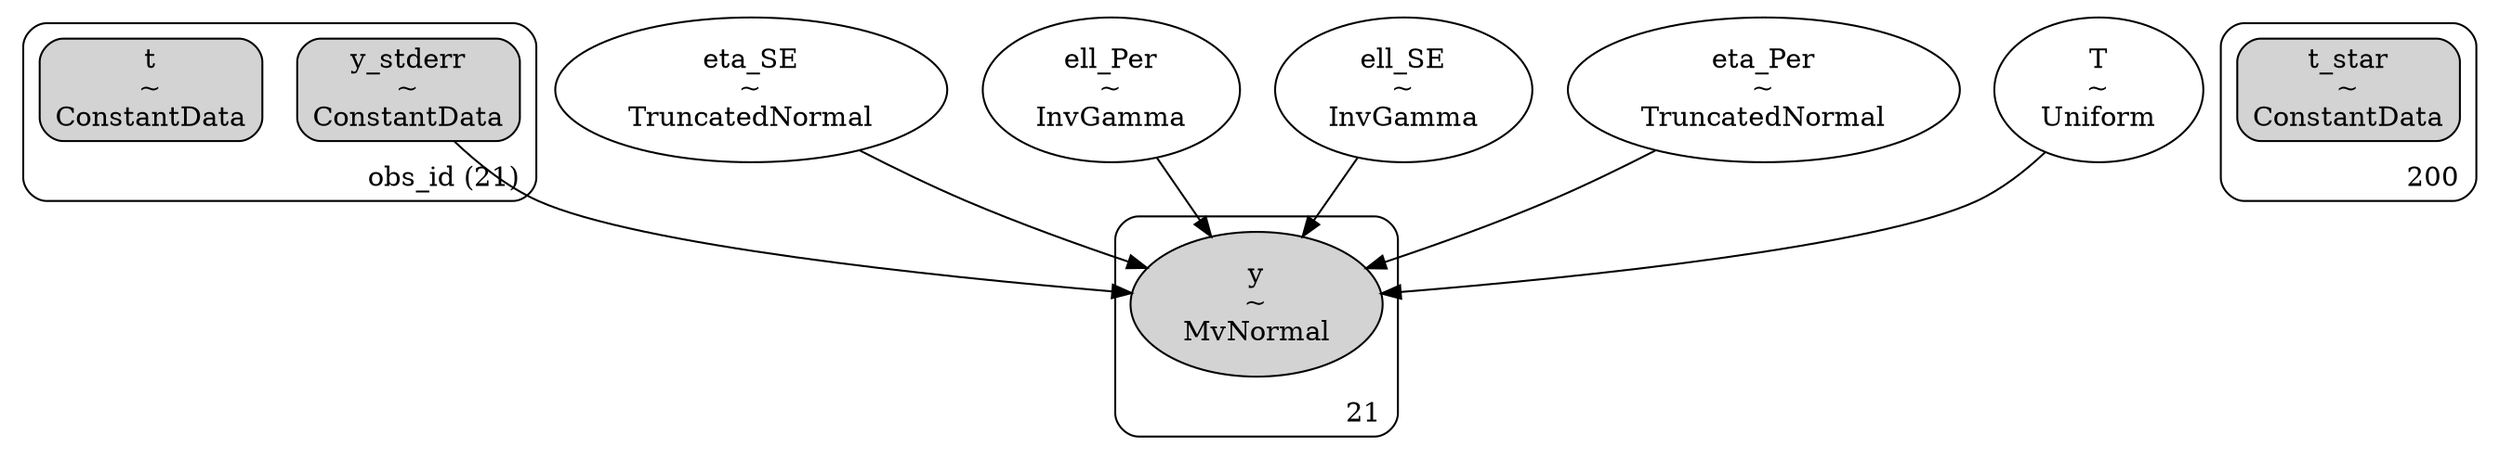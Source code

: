 digraph {
	subgraph "clusterobs_id (21)" {
		y_stderr [label="y_stderr
~
ConstantData" shape=box style="rounded, filled"]
		t [label="t
~
ConstantData" shape=box style="rounded, filled"]
		label="obs_id (21)" labeljust=r labelloc=b style=rounded
	}
	subgraph cluster200 {
		t_star [label="t_star
~
ConstantData" shape=box style="rounded, filled"]
		label=200 labeljust=r labelloc=b style=rounded
	}
	eta_SE [label="eta_SE
~
TruncatedNormal" shape=ellipse]
	ell_Per [label="ell_Per
~
InvGamma" shape=ellipse]
	ell_SE [label="ell_SE
~
InvGamma" shape=ellipse]
	eta_Per [label="eta_Per
~
TruncatedNormal" shape=ellipse]
	T [label="T
~
Uniform" shape=ellipse]
	subgraph cluster21 {
		y [label="y
~
MvNormal" shape=ellipse style=filled]
		label=21 labeljust=r labelloc=b style=rounded
	}
	eta_SE -> y
	ell_Per -> y
	eta_Per -> y
	T -> y
	y_stderr -> y
	ell_SE -> y
}

